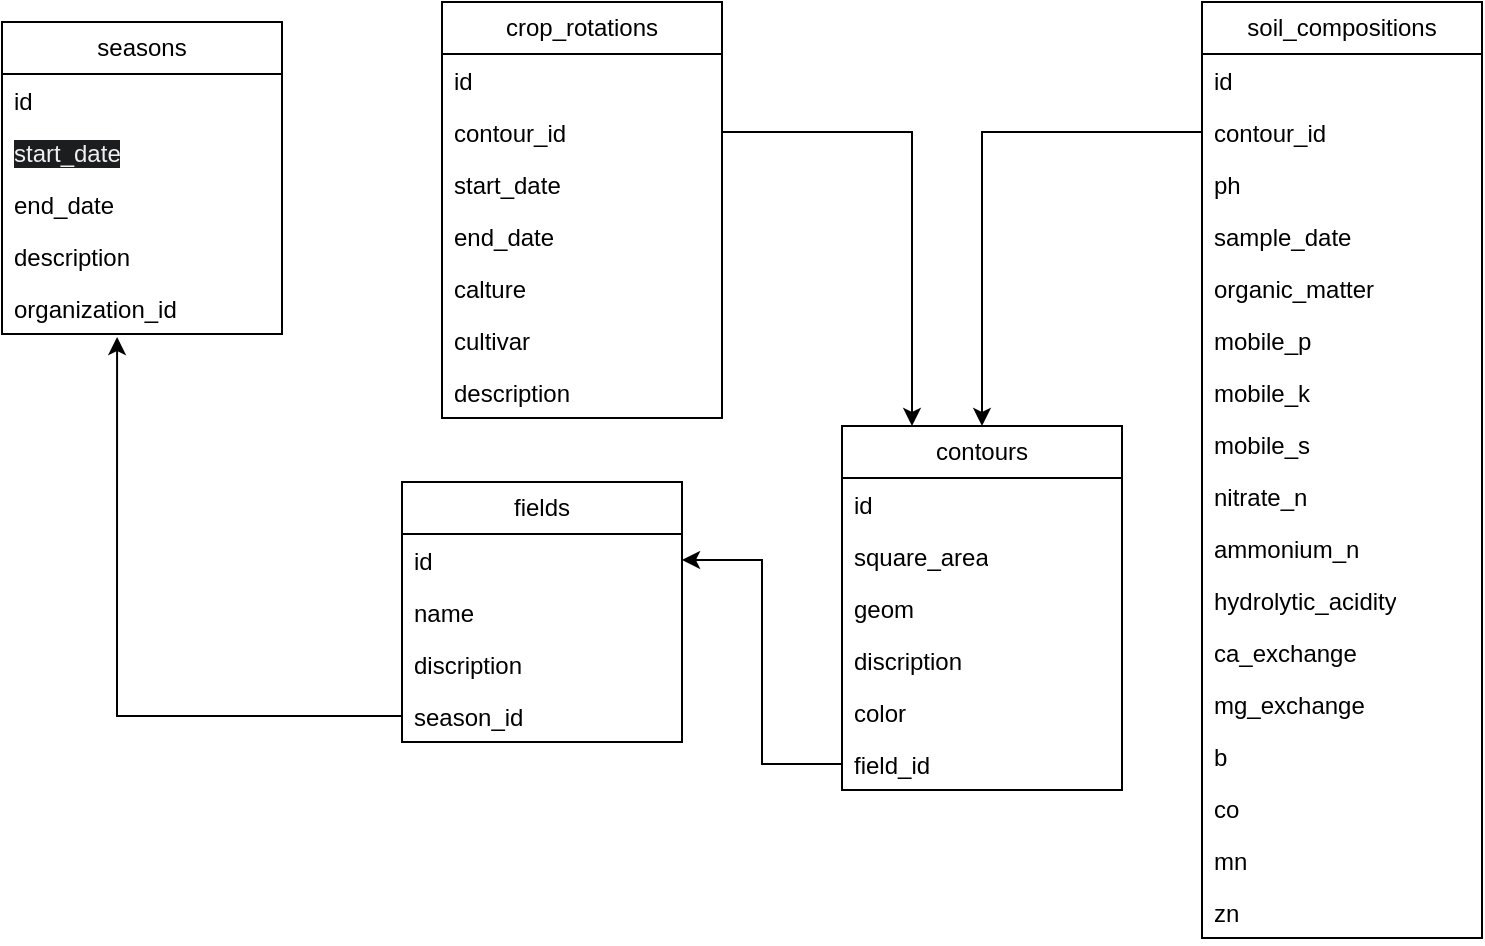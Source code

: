 <mxfile version="24.7.17">
  <diagram name="Page-1" id="yr7Ho_pEY2kNjwydIVoj">
    <mxGraphModel dx="840" dy="439" grid="1" gridSize="10" guides="1" tooltips="1" connect="1" arrows="1" fold="1" page="1" pageScale="1" pageWidth="850" pageHeight="1100" math="0" shadow="0">
      <root>
        <mxCell id="0" />
        <mxCell id="1" parent="0" />
        <mxCell id="ARKltB8Od_s4fqYkajy6-1" value="seasons" style="swimlane;fontStyle=0;childLayout=stackLayout;horizontal=1;startSize=26;fillColor=none;horizontalStack=0;resizeParent=1;resizeParentMax=0;resizeLast=0;collapsible=1;marginBottom=0;whiteSpace=wrap;html=1;" parent="1" vertex="1">
          <mxGeometry x="20" y="440" width="140" height="156" as="geometry" />
        </mxCell>
        <mxCell id="ARKltB8Od_s4fqYkajy6-6" value="id" style="text;strokeColor=none;fillColor=none;align=left;verticalAlign=top;spacingLeft=4;spacingRight=4;overflow=hidden;rotatable=0;points=[[0,0.5],[1,0.5]];portConstraint=eastwest;whiteSpace=wrap;html=1;" parent="ARKltB8Od_s4fqYkajy6-1" vertex="1">
          <mxGeometry y="26" width="140" height="26" as="geometry" />
        </mxCell>
        <mxCell id="ARKltB8Od_s4fqYkajy6-3" value="&lt;span style=&quot;color: rgb(240, 240, 240); font-family: Helvetica; font-size: 12px; font-style: normal; font-variant-ligatures: normal; font-variant-caps: normal; font-weight: 400; letter-spacing: normal; orphans: 2; text-align: left; text-indent: 0px; text-transform: none; widows: 2; word-spacing: 0px; -webkit-text-stroke-width: 0px; white-space: normal; background-color: rgb(27, 29, 30); text-decoration-thickness: initial; text-decoration-style: initial; text-decoration-color: initial; display: inline !important; float: none;&quot;&gt;start_date&lt;/span&gt;" style="text;strokeColor=none;fillColor=none;align=left;verticalAlign=top;spacingLeft=4;spacingRight=4;overflow=hidden;rotatable=0;points=[[0,0.5],[1,0.5]];portConstraint=eastwest;whiteSpace=wrap;html=1;" parent="ARKltB8Od_s4fqYkajy6-1" vertex="1">
          <mxGeometry y="52" width="140" height="26" as="geometry" />
        </mxCell>
        <mxCell id="ARKltB8Od_s4fqYkajy6-4" value="end_date" style="text;strokeColor=none;fillColor=none;align=left;verticalAlign=top;spacingLeft=4;spacingRight=4;overflow=hidden;rotatable=0;points=[[0,0.5],[1,0.5]];portConstraint=eastwest;whiteSpace=wrap;html=1;" parent="ARKltB8Od_s4fqYkajy6-1" vertex="1">
          <mxGeometry y="78" width="140" height="26" as="geometry" />
        </mxCell>
        <mxCell id="ARKltB8Od_s4fqYkajy6-5" value="description" style="text;strokeColor=none;fillColor=none;align=left;verticalAlign=top;spacingLeft=4;spacingRight=4;overflow=hidden;rotatable=0;points=[[0,0.5],[1,0.5]];portConstraint=eastwest;whiteSpace=wrap;html=1;" parent="ARKltB8Od_s4fqYkajy6-1" vertex="1">
          <mxGeometry y="104" width="140" height="26" as="geometry" />
        </mxCell>
        <mxCell id="j9ncFtXi2gVH1aoS-V8x-1" value="organization_id" style="text;strokeColor=none;fillColor=none;align=left;verticalAlign=top;spacingLeft=4;spacingRight=4;overflow=hidden;rotatable=0;points=[[0,0.5],[1,0.5]];portConstraint=eastwest;whiteSpace=wrap;html=1;" parent="ARKltB8Od_s4fqYkajy6-1" vertex="1">
          <mxGeometry y="130" width="140" height="26" as="geometry" />
        </mxCell>
        <mxCell id="j9ncFtXi2gVH1aoS-V8x-3" value="crop_rotations" style="swimlane;fontStyle=0;childLayout=stackLayout;horizontal=1;startSize=26;fillColor=none;horizontalStack=0;resizeParent=1;resizeParentMax=0;resizeLast=0;collapsible=1;marginBottom=0;whiteSpace=wrap;html=1;" parent="1" vertex="1">
          <mxGeometry x="240" y="430" width="140" height="208" as="geometry" />
        </mxCell>
        <mxCell id="j9ncFtXi2gVH1aoS-V8x-4" value="id" style="text;strokeColor=none;fillColor=none;align=left;verticalAlign=top;spacingLeft=4;spacingRight=4;overflow=hidden;rotatable=0;points=[[0,0.5],[1,0.5]];portConstraint=eastwest;whiteSpace=wrap;html=1;" parent="j9ncFtXi2gVH1aoS-V8x-3" vertex="1">
          <mxGeometry y="26" width="140" height="26" as="geometry" />
        </mxCell>
        <mxCell id="j9ncFtXi2gVH1aoS-V8x-5" value="contour_id" style="text;strokeColor=none;fillColor=none;align=left;verticalAlign=top;spacingLeft=4;spacingRight=4;overflow=hidden;rotatable=0;points=[[0,0.5],[1,0.5]];portConstraint=eastwest;whiteSpace=wrap;html=1;" parent="j9ncFtXi2gVH1aoS-V8x-3" vertex="1">
          <mxGeometry y="52" width="140" height="26" as="geometry" />
        </mxCell>
        <mxCell id="j9ncFtXi2gVH1aoS-V8x-7" value="start_date" style="text;strokeColor=none;fillColor=none;align=left;verticalAlign=top;spacingLeft=4;spacingRight=4;overflow=hidden;rotatable=0;points=[[0,0.5],[1,0.5]];portConstraint=eastwest;whiteSpace=wrap;html=1;" parent="j9ncFtXi2gVH1aoS-V8x-3" vertex="1">
          <mxGeometry y="78" width="140" height="26" as="geometry" />
        </mxCell>
        <mxCell id="j9ncFtXi2gVH1aoS-V8x-8" value="end_date" style="text;strokeColor=none;fillColor=none;align=left;verticalAlign=top;spacingLeft=4;spacingRight=4;overflow=hidden;rotatable=0;points=[[0,0.5],[1,0.5]];portConstraint=eastwest;whiteSpace=wrap;html=1;" parent="j9ncFtXi2gVH1aoS-V8x-3" vertex="1">
          <mxGeometry y="104" width="140" height="26" as="geometry" />
        </mxCell>
        <mxCell id="hKfOxb0IHT8MCcxeqc21-14" value="calture" style="text;strokeColor=none;fillColor=none;align=left;verticalAlign=top;spacingLeft=4;spacingRight=4;overflow=hidden;rotatable=0;points=[[0,0.5],[1,0.5]];portConstraint=eastwest;whiteSpace=wrap;html=1;" parent="j9ncFtXi2gVH1aoS-V8x-3" vertex="1">
          <mxGeometry y="130" width="140" height="26" as="geometry" />
        </mxCell>
        <mxCell id="hKfOxb0IHT8MCcxeqc21-13" value="cultivar" style="text;strokeColor=none;fillColor=none;align=left;verticalAlign=top;spacingLeft=4;spacingRight=4;overflow=hidden;rotatable=0;points=[[0,0.5],[1,0.5]];portConstraint=eastwest;whiteSpace=wrap;html=1;" parent="j9ncFtXi2gVH1aoS-V8x-3" vertex="1">
          <mxGeometry y="156" width="140" height="26" as="geometry" />
        </mxCell>
        <mxCell id="j9ncFtXi2gVH1aoS-V8x-10" value="description" style="text;strokeColor=none;fillColor=none;align=left;verticalAlign=top;spacingLeft=4;spacingRight=4;overflow=hidden;rotatable=0;points=[[0,0.5],[1,0.5]];portConstraint=eastwest;whiteSpace=wrap;html=1;" parent="j9ncFtXi2gVH1aoS-V8x-3" vertex="1">
          <mxGeometry y="182" width="140" height="26" as="geometry" />
        </mxCell>
        <mxCell id="j9ncFtXi2gVH1aoS-V8x-21" value="fields" style="swimlane;fontStyle=0;childLayout=stackLayout;horizontal=1;startSize=26;fillColor=none;horizontalStack=0;resizeParent=1;resizeParentMax=0;resizeLast=0;collapsible=1;marginBottom=0;whiteSpace=wrap;html=1;" parent="1" vertex="1">
          <mxGeometry x="220" y="670" width="140" height="130" as="geometry" />
        </mxCell>
        <mxCell id="j9ncFtXi2gVH1aoS-V8x-22" value="id" style="text;strokeColor=none;fillColor=none;align=left;verticalAlign=top;spacingLeft=4;spacingRight=4;overflow=hidden;rotatable=0;points=[[0,0.5],[1,0.5]];portConstraint=eastwest;whiteSpace=wrap;html=1;" parent="j9ncFtXi2gVH1aoS-V8x-21" vertex="1">
          <mxGeometry y="26" width="140" height="26" as="geometry" />
        </mxCell>
        <mxCell id="j9ncFtXi2gVH1aoS-V8x-23" value="name&amp;nbsp;" style="text;strokeColor=none;fillColor=none;align=left;verticalAlign=top;spacingLeft=4;spacingRight=4;overflow=hidden;rotatable=0;points=[[0,0.5],[1,0.5]];portConstraint=eastwest;whiteSpace=wrap;html=1;" parent="j9ncFtXi2gVH1aoS-V8x-21" vertex="1">
          <mxGeometry y="52" width="140" height="26" as="geometry" />
        </mxCell>
        <mxCell id="j9ncFtXi2gVH1aoS-V8x-28" value="discription" style="text;strokeColor=none;fillColor=none;align=left;verticalAlign=top;spacingLeft=4;spacingRight=4;overflow=hidden;rotatable=0;points=[[0,0.5],[1,0.5]];portConstraint=eastwest;whiteSpace=wrap;html=1;" parent="j9ncFtXi2gVH1aoS-V8x-21" vertex="1">
          <mxGeometry y="78" width="140" height="26" as="geometry" />
        </mxCell>
        <mxCell id="hKfOxb0IHT8MCcxeqc21-19" value="season_id" style="text;strokeColor=none;fillColor=none;align=left;verticalAlign=top;spacingLeft=4;spacingRight=4;overflow=hidden;rotatable=0;points=[[0,0.5],[1,0.5]];portConstraint=eastwest;whiteSpace=wrap;html=1;" parent="j9ncFtXi2gVH1aoS-V8x-21" vertex="1">
          <mxGeometry y="104" width="140" height="26" as="geometry" />
        </mxCell>
        <mxCell id="j9ncFtXi2gVH1aoS-V8x-33" value="soil_&lt;span style=&quot;text-align: left; background-color: initial;&quot;&gt;compositions&lt;/span&gt;" style="swimlane;fontStyle=0;childLayout=stackLayout;horizontal=1;startSize=26;fillColor=none;horizontalStack=0;resizeParent=1;resizeParentMax=0;resizeLast=0;collapsible=1;marginBottom=0;whiteSpace=wrap;html=1;" parent="1" vertex="1">
          <mxGeometry x="620" y="430" width="140" height="468" as="geometry" />
        </mxCell>
        <mxCell id="j9ncFtXi2gVH1aoS-V8x-34" value="id" style="text;strokeColor=none;fillColor=none;align=left;verticalAlign=top;spacingLeft=4;spacingRight=4;overflow=hidden;rotatable=0;points=[[0,0.5],[1,0.5]];portConstraint=eastwest;whiteSpace=wrap;html=1;" parent="j9ncFtXi2gVH1aoS-V8x-33" vertex="1">
          <mxGeometry y="26" width="140" height="26" as="geometry" />
        </mxCell>
        <mxCell id="j9ncFtXi2gVH1aoS-V8x-35" value="contour_id" style="text;strokeColor=none;fillColor=none;align=left;verticalAlign=top;spacingLeft=4;spacingRight=4;overflow=hidden;rotatable=0;points=[[0,0.5],[1,0.5]];portConstraint=eastwest;whiteSpace=wrap;html=1;" parent="j9ncFtXi2gVH1aoS-V8x-33" vertex="1">
          <mxGeometry y="52" width="140" height="26" as="geometry" />
        </mxCell>
        <mxCell id="j9ncFtXi2gVH1aoS-V8x-36" value="ph" style="text;strokeColor=none;fillColor=none;align=left;verticalAlign=top;spacingLeft=4;spacingRight=4;overflow=hidden;rotatable=0;points=[[0,0.5],[1,0.5]];portConstraint=eastwest;whiteSpace=wrap;html=1;" parent="j9ncFtXi2gVH1aoS-V8x-33" vertex="1">
          <mxGeometry y="78" width="140" height="26" as="geometry" />
        </mxCell>
        <mxCell id="j9ncFtXi2gVH1aoS-V8x-37" value="sample_date" style="text;strokeColor=none;fillColor=none;align=left;verticalAlign=top;spacingLeft=4;spacingRight=4;overflow=hidden;rotatable=0;points=[[0,0.5],[1,0.5]];portConstraint=eastwest;whiteSpace=wrap;html=1;" parent="j9ncFtXi2gVH1aoS-V8x-33" vertex="1">
          <mxGeometry y="104" width="140" height="26" as="geometry" />
        </mxCell>
        <mxCell id="j9ncFtXi2gVH1aoS-V8x-38" value="organic_matter" style="text;strokeColor=none;fillColor=none;align=left;verticalAlign=top;spacingLeft=4;spacingRight=4;overflow=hidden;rotatable=0;points=[[0,0.5],[1,0.5]];portConstraint=eastwest;whiteSpace=wrap;html=1;" parent="j9ncFtXi2gVH1aoS-V8x-33" vertex="1">
          <mxGeometry y="130" width="140" height="26" as="geometry" />
        </mxCell>
        <mxCell id="j9ncFtXi2gVH1aoS-V8x-39" value="mobile_p" style="text;strokeColor=none;fillColor=none;align=left;verticalAlign=top;spacingLeft=4;spacingRight=4;overflow=hidden;rotatable=0;points=[[0,0.5],[1,0.5]];portConstraint=eastwest;whiteSpace=wrap;html=1;" parent="j9ncFtXi2gVH1aoS-V8x-33" vertex="1">
          <mxGeometry y="156" width="140" height="26" as="geometry" />
        </mxCell>
        <mxCell id="j9ncFtXi2gVH1aoS-V8x-40" value="mobile_k" style="text;strokeColor=none;fillColor=none;align=left;verticalAlign=top;spacingLeft=4;spacingRight=4;overflow=hidden;rotatable=0;points=[[0,0.5],[1,0.5]];portConstraint=eastwest;whiteSpace=wrap;html=1;" parent="j9ncFtXi2gVH1aoS-V8x-33" vertex="1">
          <mxGeometry y="182" width="140" height="26" as="geometry" />
        </mxCell>
        <mxCell id="j9ncFtXi2gVH1aoS-V8x-41" value="mobile_s" style="text;strokeColor=none;fillColor=none;align=left;verticalAlign=top;spacingLeft=4;spacingRight=4;overflow=hidden;rotatable=0;points=[[0,0.5],[1,0.5]];portConstraint=eastwest;whiteSpace=wrap;html=1;" parent="j9ncFtXi2gVH1aoS-V8x-33" vertex="1">
          <mxGeometry y="208" width="140" height="26" as="geometry" />
        </mxCell>
        <mxCell id="j9ncFtXi2gVH1aoS-V8x-42" value="nitrate_n" style="text;strokeColor=none;fillColor=none;align=left;verticalAlign=top;spacingLeft=4;spacingRight=4;overflow=hidden;rotatable=0;points=[[0,0.5],[1,0.5]];portConstraint=eastwest;whiteSpace=wrap;html=1;" parent="j9ncFtXi2gVH1aoS-V8x-33" vertex="1">
          <mxGeometry y="234" width="140" height="26" as="geometry" />
        </mxCell>
        <mxCell id="j9ncFtXi2gVH1aoS-V8x-43" value="ammonium_n" style="text;strokeColor=none;fillColor=none;align=left;verticalAlign=top;spacingLeft=4;spacingRight=4;overflow=hidden;rotatable=0;points=[[0,0.5],[1,0.5]];portConstraint=eastwest;whiteSpace=wrap;html=1;" parent="j9ncFtXi2gVH1aoS-V8x-33" vertex="1">
          <mxGeometry y="260" width="140" height="26" as="geometry" />
        </mxCell>
        <mxCell id="j9ncFtXi2gVH1aoS-V8x-44" value="hydrolytic_acidity" style="text;strokeColor=none;fillColor=none;align=left;verticalAlign=top;spacingLeft=4;spacingRight=4;overflow=hidden;rotatable=0;points=[[0,0.5],[1,0.5]];portConstraint=eastwest;whiteSpace=wrap;html=1;" parent="j9ncFtXi2gVH1aoS-V8x-33" vertex="1">
          <mxGeometry y="286" width="140" height="26" as="geometry" />
        </mxCell>
        <mxCell id="j9ncFtXi2gVH1aoS-V8x-45" value="ca_exchange" style="text;strokeColor=none;fillColor=none;align=left;verticalAlign=top;spacingLeft=4;spacingRight=4;overflow=hidden;rotatable=0;points=[[0,0.5],[1,0.5]];portConstraint=eastwest;whiteSpace=wrap;html=1;" parent="j9ncFtXi2gVH1aoS-V8x-33" vertex="1">
          <mxGeometry y="312" width="140" height="26" as="geometry" />
        </mxCell>
        <mxCell id="j9ncFtXi2gVH1aoS-V8x-46" value="mg_exchange" style="text;strokeColor=none;fillColor=none;align=left;verticalAlign=top;spacingLeft=4;spacingRight=4;overflow=hidden;rotatable=0;points=[[0,0.5],[1,0.5]];portConstraint=eastwest;whiteSpace=wrap;html=1;" parent="j9ncFtXi2gVH1aoS-V8x-33" vertex="1">
          <mxGeometry y="338" width="140" height="26" as="geometry" />
        </mxCell>
        <mxCell id="j9ncFtXi2gVH1aoS-V8x-47" value="b" style="text;strokeColor=none;fillColor=none;align=left;verticalAlign=top;spacingLeft=4;spacingRight=4;overflow=hidden;rotatable=0;points=[[0,0.5],[1,0.5]];portConstraint=eastwest;whiteSpace=wrap;html=1;" parent="j9ncFtXi2gVH1aoS-V8x-33" vertex="1">
          <mxGeometry y="364" width="140" height="26" as="geometry" />
        </mxCell>
        <mxCell id="j9ncFtXi2gVH1aoS-V8x-48" value="co" style="text;strokeColor=none;fillColor=none;align=left;verticalAlign=top;spacingLeft=4;spacingRight=4;overflow=hidden;rotatable=0;points=[[0,0.5],[1,0.5]];portConstraint=eastwest;whiteSpace=wrap;html=1;" parent="j9ncFtXi2gVH1aoS-V8x-33" vertex="1">
          <mxGeometry y="390" width="140" height="26" as="geometry" />
        </mxCell>
        <mxCell id="j9ncFtXi2gVH1aoS-V8x-49" value="mn" style="text;strokeColor=none;fillColor=none;align=left;verticalAlign=top;spacingLeft=4;spacingRight=4;overflow=hidden;rotatable=0;points=[[0,0.5],[1,0.5]];portConstraint=eastwest;whiteSpace=wrap;html=1;" parent="j9ncFtXi2gVH1aoS-V8x-33" vertex="1">
          <mxGeometry y="416" width="140" height="26" as="geometry" />
        </mxCell>
        <mxCell id="j9ncFtXi2gVH1aoS-V8x-50" value="zn" style="text;strokeColor=none;fillColor=none;align=left;verticalAlign=top;spacingLeft=4;spacingRight=4;overflow=hidden;rotatable=0;points=[[0,0.5],[1,0.5]];portConstraint=eastwest;whiteSpace=wrap;html=1;" parent="j9ncFtXi2gVH1aoS-V8x-33" vertex="1">
          <mxGeometry y="442" width="140" height="26" as="geometry" />
        </mxCell>
        <mxCell id="hKfOxb0IHT8MCcxeqc21-1" value="contours" style="swimlane;fontStyle=0;childLayout=stackLayout;horizontal=1;startSize=26;fillColor=none;horizontalStack=0;resizeParent=1;resizeParentMax=0;resizeLast=0;collapsible=1;marginBottom=0;whiteSpace=wrap;html=1;" parent="1" vertex="1">
          <mxGeometry x="440" y="642" width="140" height="182" as="geometry" />
        </mxCell>
        <mxCell id="hKfOxb0IHT8MCcxeqc21-2" value="id" style="text;strokeColor=none;fillColor=none;align=left;verticalAlign=top;spacingLeft=4;spacingRight=4;overflow=hidden;rotatable=0;points=[[0,0.5],[1,0.5]];portConstraint=eastwest;whiteSpace=wrap;html=1;" parent="hKfOxb0IHT8MCcxeqc21-1" vertex="1">
          <mxGeometry y="26" width="140" height="26" as="geometry" />
        </mxCell>
        <mxCell id="hKfOxb0IHT8MCcxeqc21-4" value="square_area" style="text;strokeColor=none;fillColor=none;align=left;verticalAlign=top;spacingLeft=4;spacingRight=4;overflow=hidden;rotatable=0;points=[[0,0.5],[1,0.5]];portConstraint=eastwest;whiteSpace=wrap;html=1;" parent="hKfOxb0IHT8MCcxeqc21-1" vertex="1">
          <mxGeometry y="52" width="140" height="26" as="geometry" />
        </mxCell>
        <mxCell id="hKfOxb0IHT8MCcxeqc21-5" value="geom" style="text;strokeColor=none;fillColor=none;align=left;verticalAlign=top;spacingLeft=4;spacingRight=4;overflow=hidden;rotatable=0;points=[[0,0.5],[1,0.5]];portConstraint=eastwest;whiteSpace=wrap;html=1;" parent="hKfOxb0IHT8MCcxeqc21-1" vertex="1">
          <mxGeometry y="78" width="140" height="26" as="geometry" />
        </mxCell>
        <mxCell id="hKfOxb0IHT8MCcxeqc21-6" value="discription" style="text;strokeColor=none;fillColor=none;align=left;verticalAlign=top;spacingLeft=4;spacingRight=4;overflow=hidden;rotatable=0;points=[[0,0.5],[1,0.5]];portConstraint=eastwest;whiteSpace=wrap;html=1;" parent="hKfOxb0IHT8MCcxeqc21-1" vertex="1">
          <mxGeometry y="104" width="140" height="26" as="geometry" />
        </mxCell>
        <mxCell id="hKfOxb0IHT8MCcxeqc21-7" value="color" style="text;strokeColor=none;fillColor=none;align=left;verticalAlign=top;spacingLeft=4;spacingRight=4;overflow=hidden;rotatable=0;points=[[0,0.5],[1,0.5]];portConstraint=eastwest;whiteSpace=wrap;html=1;" parent="hKfOxb0IHT8MCcxeqc21-1" vertex="1">
          <mxGeometry y="130" width="140" height="26" as="geometry" />
        </mxCell>
        <mxCell id="hKfOxb0IHT8MCcxeqc21-8" value="field_id" style="text;strokeColor=none;fillColor=none;align=left;verticalAlign=top;spacingLeft=4;spacingRight=4;overflow=hidden;rotatable=0;points=[[0,0.5],[1,0.5]];portConstraint=eastwest;whiteSpace=wrap;html=1;" parent="hKfOxb0IHT8MCcxeqc21-1" vertex="1">
          <mxGeometry y="156" width="140" height="26" as="geometry" />
        </mxCell>
        <mxCell id="hKfOxb0IHT8MCcxeqc21-10" style="edgeStyle=orthogonalEdgeStyle;rounded=0;orthogonalLoop=1;jettySize=auto;html=1;entryX=1;entryY=0.5;entryDx=0;entryDy=0;" parent="1" source="hKfOxb0IHT8MCcxeqc21-8" target="j9ncFtXi2gVH1aoS-V8x-22" edge="1">
          <mxGeometry relative="1" as="geometry" />
        </mxCell>
        <mxCell id="hKfOxb0IHT8MCcxeqc21-12" style="edgeStyle=orthogonalEdgeStyle;rounded=0;orthogonalLoop=1;jettySize=auto;html=1;entryX=0.5;entryY=0;entryDx=0;entryDy=0;" parent="1" source="j9ncFtXi2gVH1aoS-V8x-35" target="hKfOxb0IHT8MCcxeqc21-1" edge="1">
          <mxGeometry relative="1" as="geometry">
            <mxPoint x="530" y="530" as="targetPoint" />
          </mxGeometry>
        </mxCell>
        <mxCell id="hKfOxb0IHT8MCcxeqc21-16" style="edgeStyle=orthogonalEdgeStyle;rounded=0;orthogonalLoop=1;jettySize=auto;html=1;entryX=0.25;entryY=0;entryDx=0;entryDy=0;" parent="1" source="j9ncFtXi2gVH1aoS-V8x-5" target="hKfOxb0IHT8MCcxeqc21-1" edge="1">
          <mxGeometry relative="1" as="geometry" />
        </mxCell>
        <mxCell id="hKfOxb0IHT8MCcxeqc21-20" style="edgeStyle=orthogonalEdgeStyle;rounded=0;orthogonalLoop=1;jettySize=auto;html=1;entryX=0.411;entryY=1.058;entryDx=0;entryDy=0;entryPerimeter=0;" parent="1" source="hKfOxb0IHT8MCcxeqc21-19" target="j9ncFtXi2gVH1aoS-V8x-1" edge="1">
          <mxGeometry relative="1" as="geometry">
            <Array as="points">
              <mxPoint x="78" y="787" />
            </Array>
          </mxGeometry>
        </mxCell>
      </root>
    </mxGraphModel>
  </diagram>
</mxfile>
